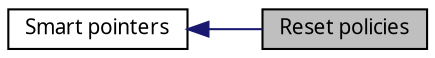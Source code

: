 digraph structs
{
  bgcolor="transparent";
  edge [fontname="FreeSans.ttf",fontsize=8,labelfontname="FreeSans.ttf",labelfontsize=8];
  node [fontname="FreeSans.ttf",fontsize=10,shape=record];
rankdir=LR;
  Node0 [label="Reset policies",height=0.2,width=0.4,color="black", fillcolor="grey75", style="filled" fontcolor="black"];
  Node1 [label="Smart pointers",height=0.2,width=0.4,color="black",URL="$a00634.html"];
  Node1->Node0 [shape=plaintext, color="midnightblue", dir="back", style="solid"];
}
